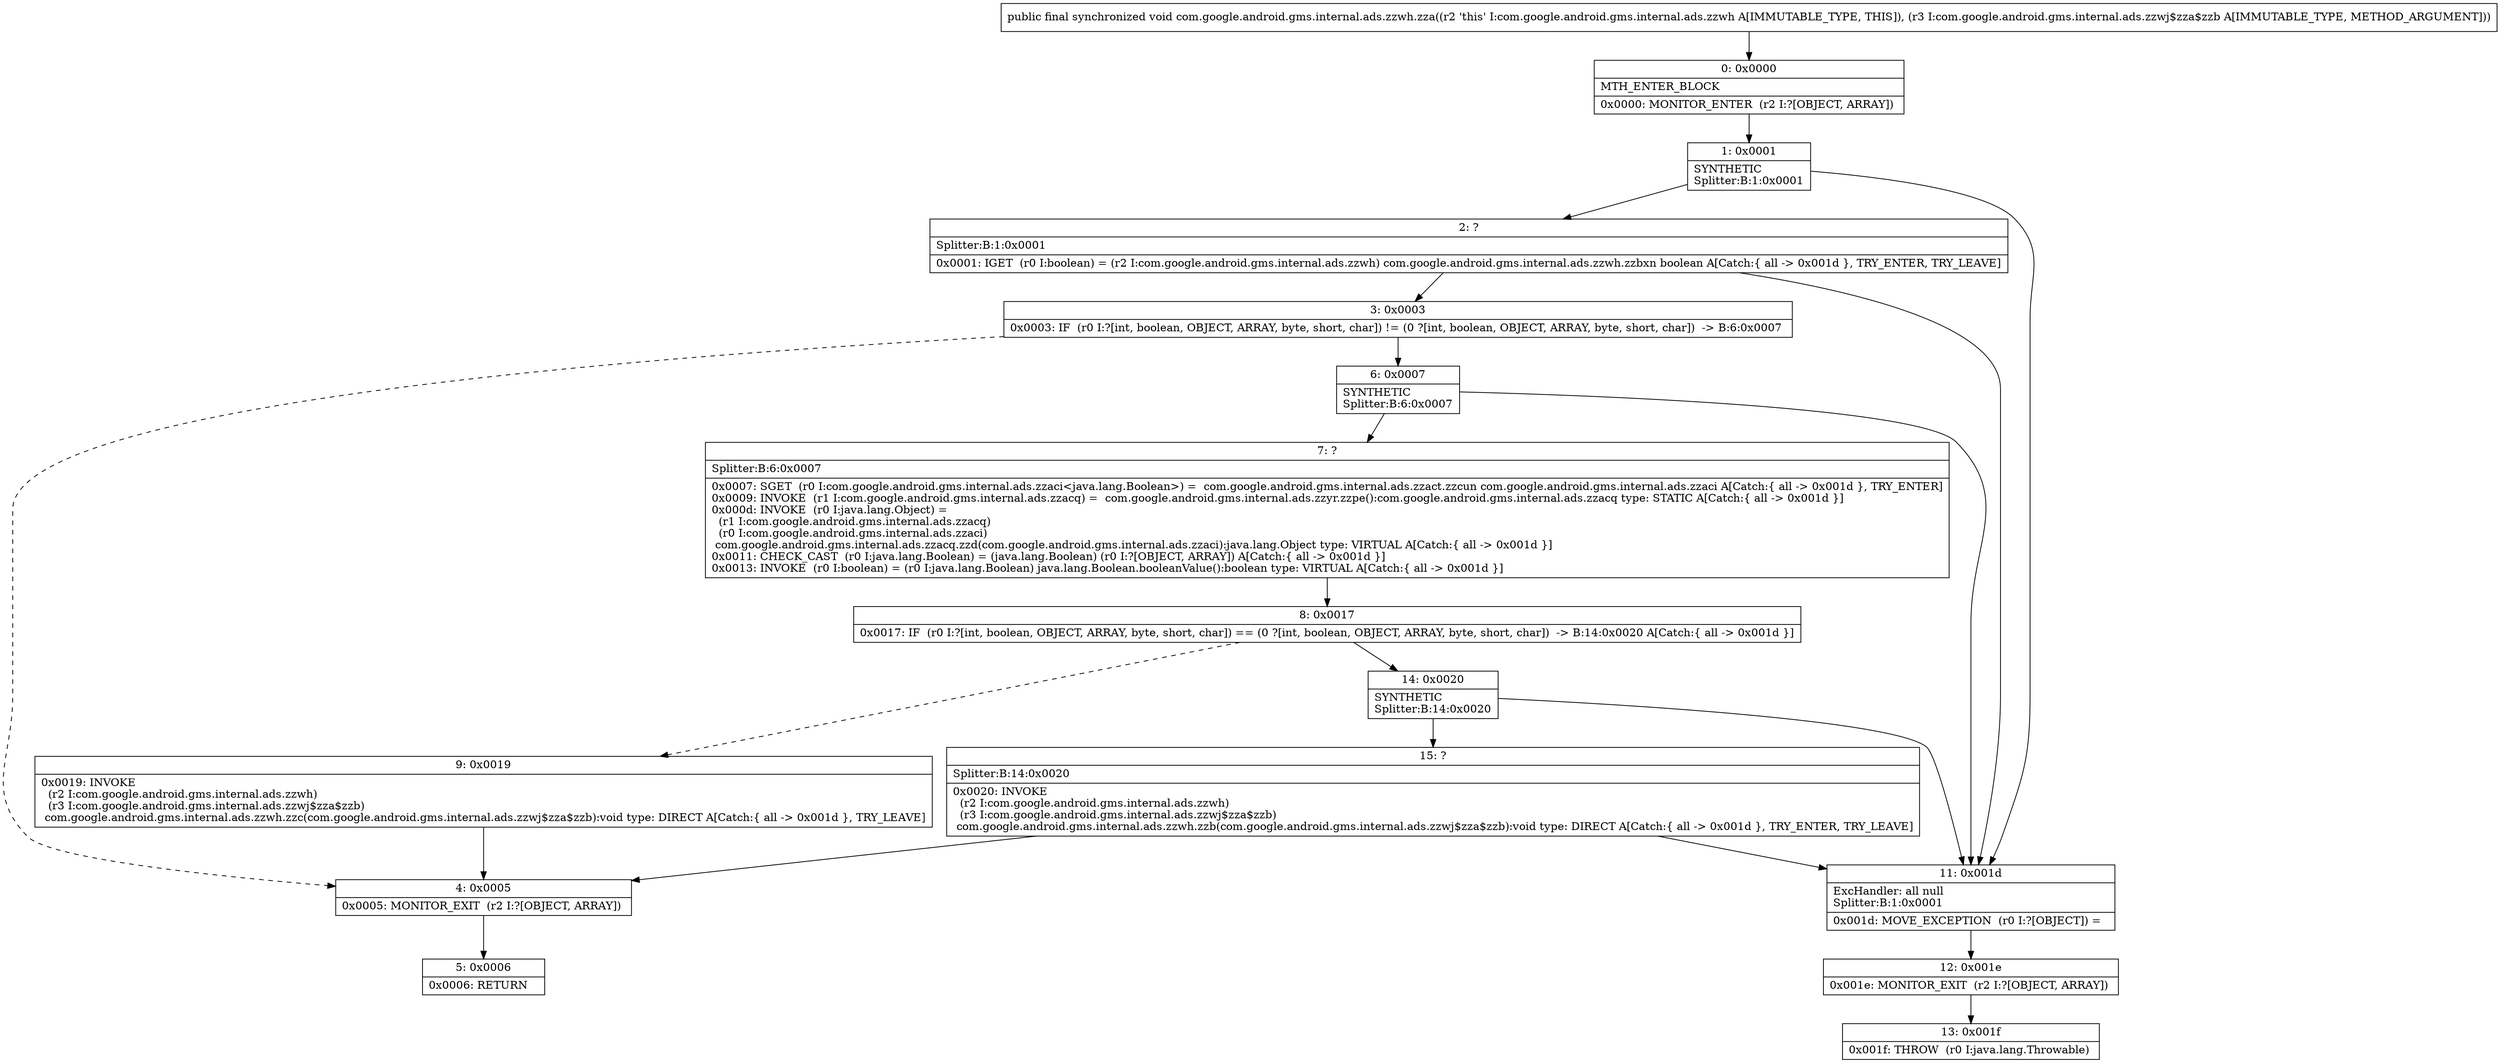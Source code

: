 digraph "CFG forcom.google.android.gms.internal.ads.zzwh.zza(Lcom\/google\/android\/gms\/internal\/ads\/zzwj$zza$zzb;)V" {
Node_0 [shape=record,label="{0\:\ 0x0000|MTH_ENTER_BLOCK\l|0x0000: MONITOR_ENTER  (r2 I:?[OBJECT, ARRAY]) \l}"];
Node_1 [shape=record,label="{1\:\ 0x0001|SYNTHETIC\lSplitter:B:1:0x0001\l}"];
Node_2 [shape=record,label="{2\:\ ?|Splitter:B:1:0x0001\l|0x0001: IGET  (r0 I:boolean) = (r2 I:com.google.android.gms.internal.ads.zzwh) com.google.android.gms.internal.ads.zzwh.zzbxn boolean A[Catch:\{ all \-\> 0x001d \}, TRY_ENTER, TRY_LEAVE]\l}"];
Node_3 [shape=record,label="{3\:\ 0x0003|0x0003: IF  (r0 I:?[int, boolean, OBJECT, ARRAY, byte, short, char]) != (0 ?[int, boolean, OBJECT, ARRAY, byte, short, char])  \-\> B:6:0x0007 \l}"];
Node_4 [shape=record,label="{4\:\ 0x0005|0x0005: MONITOR_EXIT  (r2 I:?[OBJECT, ARRAY]) \l}"];
Node_5 [shape=record,label="{5\:\ 0x0006|0x0006: RETURN   \l}"];
Node_6 [shape=record,label="{6\:\ 0x0007|SYNTHETIC\lSplitter:B:6:0x0007\l}"];
Node_7 [shape=record,label="{7\:\ ?|Splitter:B:6:0x0007\l|0x0007: SGET  (r0 I:com.google.android.gms.internal.ads.zzaci\<java.lang.Boolean\>) =  com.google.android.gms.internal.ads.zzact.zzcun com.google.android.gms.internal.ads.zzaci A[Catch:\{ all \-\> 0x001d \}, TRY_ENTER]\l0x0009: INVOKE  (r1 I:com.google.android.gms.internal.ads.zzacq) =  com.google.android.gms.internal.ads.zzyr.zzpe():com.google.android.gms.internal.ads.zzacq type: STATIC A[Catch:\{ all \-\> 0x001d \}]\l0x000d: INVOKE  (r0 I:java.lang.Object) = \l  (r1 I:com.google.android.gms.internal.ads.zzacq)\l  (r0 I:com.google.android.gms.internal.ads.zzaci)\l com.google.android.gms.internal.ads.zzacq.zzd(com.google.android.gms.internal.ads.zzaci):java.lang.Object type: VIRTUAL A[Catch:\{ all \-\> 0x001d \}]\l0x0011: CHECK_CAST  (r0 I:java.lang.Boolean) = (java.lang.Boolean) (r0 I:?[OBJECT, ARRAY]) A[Catch:\{ all \-\> 0x001d \}]\l0x0013: INVOKE  (r0 I:boolean) = (r0 I:java.lang.Boolean) java.lang.Boolean.booleanValue():boolean type: VIRTUAL A[Catch:\{ all \-\> 0x001d \}]\l}"];
Node_8 [shape=record,label="{8\:\ 0x0017|0x0017: IF  (r0 I:?[int, boolean, OBJECT, ARRAY, byte, short, char]) == (0 ?[int, boolean, OBJECT, ARRAY, byte, short, char])  \-\> B:14:0x0020 A[Catch:\{ all \-\> 0x001d \}]\l}"];
Node_9 [shape=record,label="{9\:\ 0x0019|0x0019: INVOKE  \l  (r2 I:com.google.android.gms.internal.ads.zzwh)\l  (r3 I:com.google.android.gms.internal.ads.zzwj$zza$zzb)\l com.google.android.gms.internal.ads.zzwh.zzc(com.google.android.gms.internal.ads.zzwj$zza$zzb):void type: DIRECT A[Catch:\{ all \-\> 0x001d \}, TRY_LEAVE]\l}"];
Node_11 [shape=record,label="{11\:\ 0x001d|ExcHandler: all null\lSplitter:B:1:0x0001\l|0x001d: MOVE_EXCEPTION  (r0 I:?[OBJECT]) =  \l}"];
Node_12 [shape=record,label="{12\:\ 0x001e|0x001e: MONITOR_EXIT  (r2 I:?[OBJECT, ARRAY]) \l}"];
Node_13 [shape=record,label="{13\:\ 0x001f|0x001f: THROW  (r0 I:java.lang.Throwable) \l}"];
Node_14 [shape=record,label="{14\:\ 0x0020|SYNTHETIC\lSplitter:B:14:0x0020\l}"];
Node_15 [shape=record,label="{15\:\ ?|Splitter:B:14:0x0020\l|0x0020: INVOKE  \l  (r2 I:com.google.android.gms.internal.ads.zzwh)\l  (r3 I:com.google.android.gms.internal.ads.zzwj$zza$zzb)\l com.google.android.gms.internal.ads.zzwh.zzb(com.google.android.gms.internal.ads.zzwj$zza$zzb):void type: DIRECT A[Catch:\{ all \-\> 0x001d \}, TRY_ENTER, TRY_LEAVE]\l}"];
MethodNode[shape=record,label="{public final synchronized void com.google.android.gms.internal.ads.zzwh.zza((r2 'this' I:com.google.android.gms.internal.ads.zzwh A[IMMUTABLE_TYPE, THIS]), (r3 I:com.google.android.gms.internal.ads.zzwj$zza$zzb A[IMMUTABLE_TYPE, METHOD_ARGUMENT])) }"];
MethodNode -> Node_0;
Node_0 -> Node_1;
Node_1 -> Node_2;
Node_1 -> Node_11;
Node_2 -> Node_3;
Node_2 -> Node_11;
Node_3 -> Node_4[style=dashed];
Node_3 -> Node_6;
Node_4 -> Node_5;
Node_6 -> Node_7;
Node_6 -> Node_11;
Node_7 -> Node_8;
Node_8 -> Node_9[style=dashed];
Node_8 -> Node_14;
Node_9 -> Node_4;
Node_11 -> Node_12;
Node_12 -> Node_13;
Node_14 -> Node_15;
Node_14 -> Node_11;
Node_15 -> Node_11;
Node_15 -> Node_4;
}

